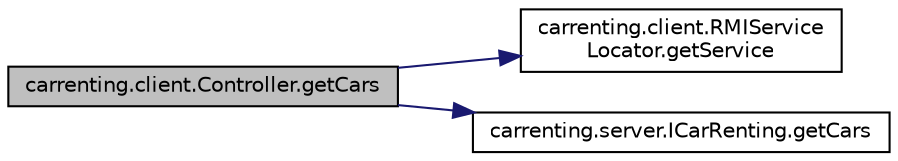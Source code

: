 digraph "carrenting.client.Controller.getCars"
{
 // LATEX_PDF_SIZE
  edge [fontname="Helvetica",fontsize="10",labelfontname="Helvetica",labelfontsize="10"];
  node [fontname="Helvetica",fontsize="10",shape=record];
  rankdir="LR";
  Node111 [label="carrenting.client.Controller.getCars",height=0.2,width=0.4,color="black", fillcolor="grey75", style="filled", fontcolor="black",tooltip=" "];
  Node111 -> Node112 [color="midnightblue",fontsize="10",style="solid",fontname="Helvetica"];
  Node112 [label="carrenting.client.RMIService\lLocator.getService",height=0.2,width=0.4,color="black", fillcolor="white", style="filled",URL="$classcarrenting_1_1client_1_1_r_m_i_service_locator.html#a0ac0c6fa2786c97632c927749a53237c",tooltip=" "];
  Node111 -> Node113 [color="midnightblue",fontsize="10",style="solid",fontname="Helvetica"];
  Node113 [label="carrenting.server.ICarRenting.getCars",height=0.2,width=0.4,color="black", fillcolor="white", style="filled",URL="$interfacecarrenting_1_1server_1_1_i_car_renting.html#aeaa26a483ce5e53faab84b0e3be0f7c9",tooltip=" "];
}
